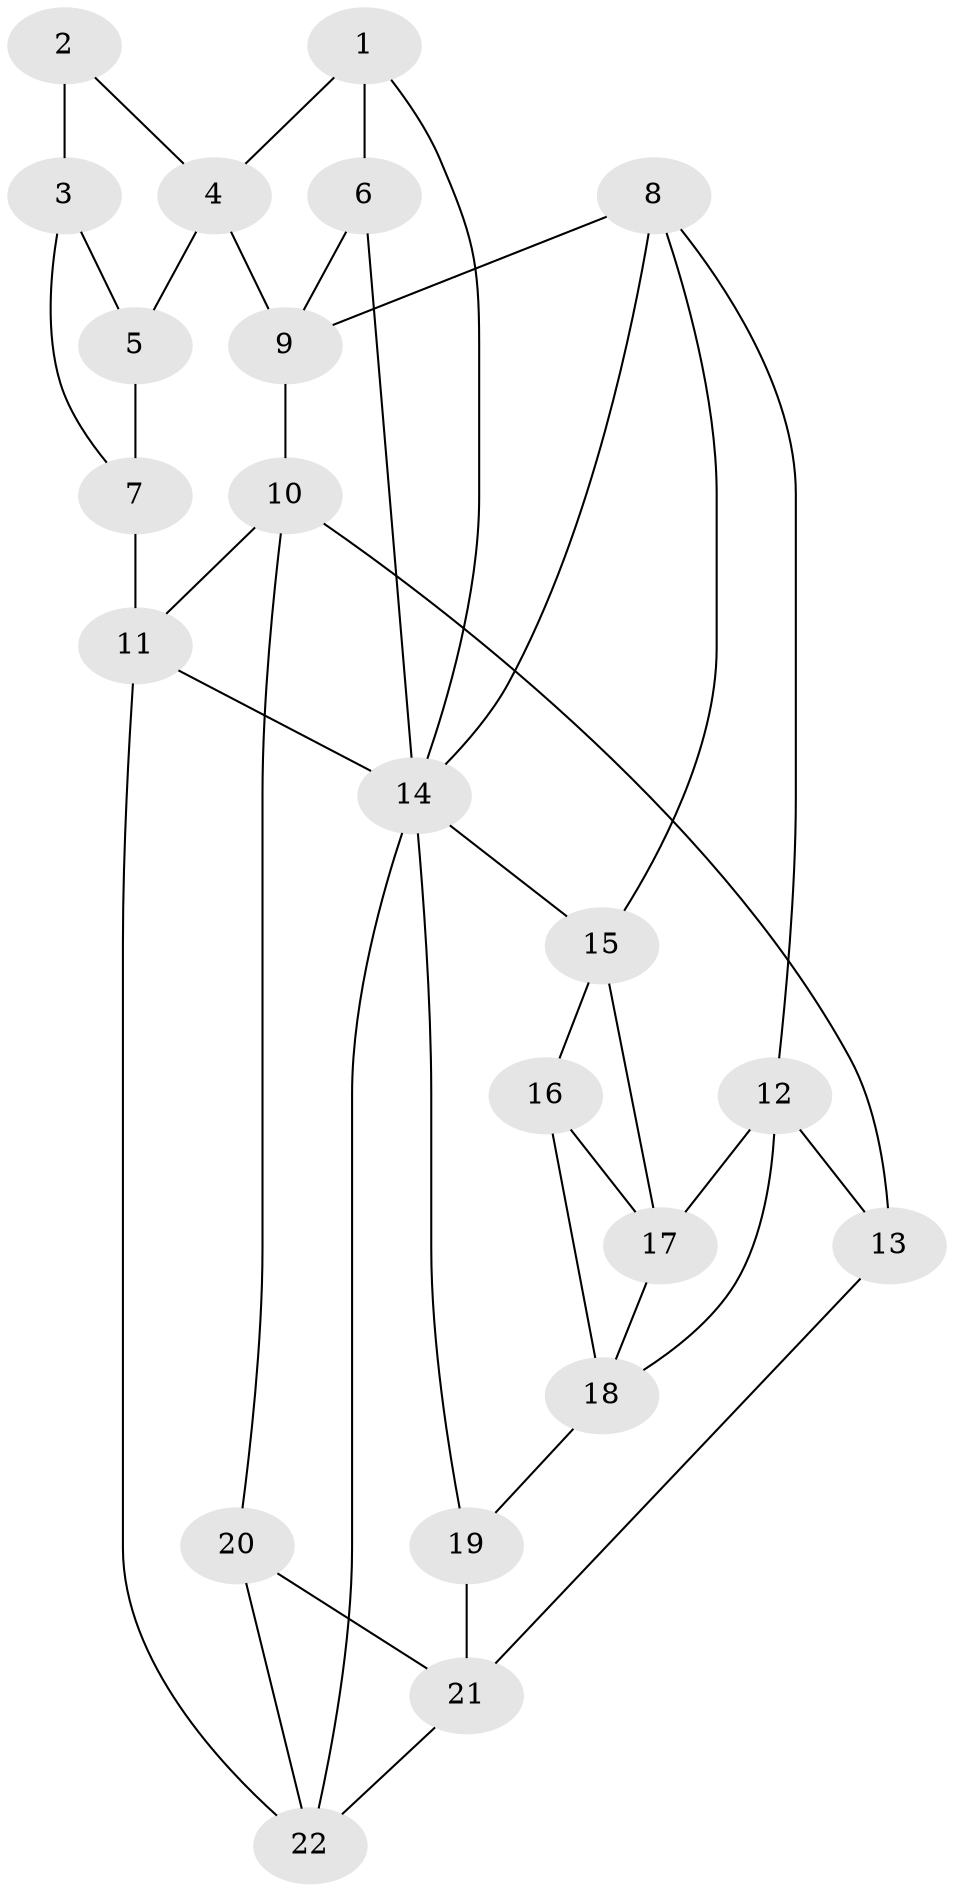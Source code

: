 // original degree distribution, {3: 0.037037037037037035, 6: 0.2037037037037037, 5: 0.5185185185185185, 4: 0.24074074074074073}
// Generated by graph-tools (version 1.1) at 2025/38/03/04/25 23:38:36]
// undirected, 22 vertices, 40 edges
graph export_dot {
  node [color=gray90,style=filled];
  1;
  2;
  3;
  4;
  5;
  6;
  7;
  8;
  9;
  10;
  11;
  12;
  13;
  14;
  15;
  16;
  17;
  18;
  19;
  20;
  21;
  22;
  1 -- 4 [weight=1.0];
  1 -- 6 [weight=1.0];
  1 -- 14 [weight=1.0];
  2 -- 3 [weight=2.0];
  2 -- 4 [weight=1.0];
  3 -- 5 [weight=1.0];
  3 -- 7 [weight=1.0];
  4 -- 5 [weight=1.0];
  4 -- 9 [weight=1.0];
  5 -- 7 [weight=1.0];
  6 -- 9 [weight=1.0];
  6 -- 14 [weight=1.0];
  7 -- 11 [weight=2.0];
  8 -- 9 [weight=1.0];
  8 -- 12 [weight=1.0];
  8 -- 14 [weight=1.0];
  8 -- 15 [weight=1.0];
  9 -- 10 [weight=1.0];
  10 -- 11 [weight=1.0];
  10 -- 13 [weight=1.0];
  10 -- 20 [weight=1.0];
  11 -- 14 [weight=1.0];
  11 -- 22 [weight=1.0];
  12 -- 13 [weight=1.0];
  12 -- 17 [weight=1.0];
  12 -- 18 [weight=1.0];
  13 -- 21 [weight=1.0];
  14 -- 15 [weight=1.0];
  14 -- 19 [weight=1.0];
  14 -- 22 [weight=2.0];
  15 -- 16 [weight=1.0];
  15 -- 17 [weight=1.0];
  16 -- 17 [weight=1.0];
  16 -- 18 [weight=1.0];
  17 -- 18 [weight=1.0];
  18 -- 19 [weight=1.0];
  19 -- 21 [weight=1.0];
  20 -- 21 [weight=1.0];
  20 -- 22 [weight=2.0];
  21 -- 22 [weight=1.0];
}
